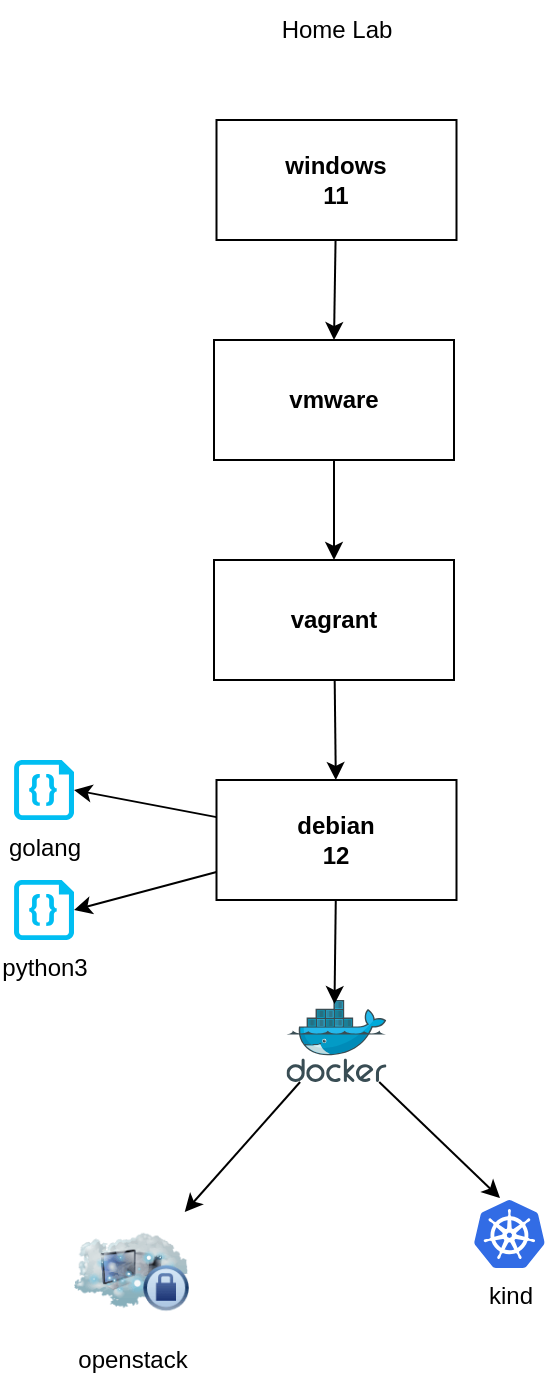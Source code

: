 <mxfile>
    <diagram id="ab5PH385OeXA3uQxxsaM" name="Page-1">
        <mxGraphModel dx="1143" dy="549" grid="1" gridSize="10" guides="1" tooltips="1" connect="1" arrows="1" fold="1" page="1" pageScale="1" pageWidth="850" pageHeight="1100" math="0" shadow="0">
            <root>
                <mxCell id="0"/>
                <mxCell id="1" parent="0"/>
                <mxCell id="9" value="" style="edgeStyle=none;html=1;" parent="1" source="3" target="8" edge="1">
                    <mxGeometry relative="1" as="geometry"/>
                </mxCell>
                <mxCell id="3" value="vmware" style="rounded=0;whiteSpace=wrap;html=1;fontStyle=1" parent="1" vertex="1">
                    <mxGeometry x="350" y="190" width="120" height="60" as="geometry"/>
                </mxCell>
                <mxCell id="5" style="edgeStyle=none;html=1;entryX=0.5;entryY=0;entryDx=0;entryDy=0;" parent="1" source="4" target="3" edge="1">
                    <mxGeometry relative="1" as="geometry"/>
                </mxCell>
                <mxCell id="4" value="windows&lt;div&gt;11&lt;/div&gt;" style="rounded=0;whiteSpace=wrap;html=1;fontStyle=1" parent="1" vertex="1">
                    <mxGeometry x="351.25" y="80" width="120" height="60" as="geometry"/>
                </mxCell>
                <mxCell id="11" value="" style="edgeStyle=none;html=1;" parent="1" source="8" target="10" edge="1">
                    <mxGeometry relative="1" as="geometry"/>
                </mxCell>
                <mxCell id="8" value="vagrant" style="rounded=0;whiteSpace=wrap;html=1;fontStyle=1" parent="1" vertex="1">
                    <mxGeometry x="350" y="300" width="120" height="60" as="geometry"/>
                </mxCell>
                <mxCell id="10" value="debian&lt;div&gt;12&lt;/div&gt;" style="rounded=0;whiteSpace=wrap;html=1;fontStyle=1" parent="1" vertex="1">
                    <mxGeometry x="351.25" y="410" width="120" height="60" as="geometry"/>
                </mxCell>
                <mxCell id="13" value="golang&lt;div&gt;&lt;br&gt;&lt;/div&gt;" style="verticalLabelPosition=bottom;html=1;verticalAlign=top;align=center;strokeColor=none;fillColor=#00BEF2;shape=mxgraph.azure.code_file;pointerEvents=1;" parent="1" vertex="1">
                    <mxGeometry x="250" y="400" width="30" height="30" as="geometry"/>
                </mxCell>
                <mxCell id="14" style="edgeStyle=none;html=1;entryX=1;entryY=0.5;entryDx=0;entryDy=0;entryPerimeter=0;" parent="1" source="10" target="13" edge="1">
                    <mxGeometry relative="1" as="geometry"/>
                </mxCell>
                <mxCell id="15" value="openstack" style="image;html=1;image=img/lib/clip_art/networking/Cloud_Computer_Private_128x128.png" parent="1" vertex="1">
                    <mxGeometry x="280" y="626" width="57.5" height="60" as="geometry"/>
                </mxCell>
                <mxCell id="17" value="&lt;div&gt;python3&lt;/div&gt;&lt;div&gt;&lt;br&gt;&lt;/div&gt;" style="verticalLabelPosition=bottom;html=1;verticalAlign=top;align=center;strokeColor=none;fillColor=#00BEF2;shape=mxgraph.azure.code_file;pointerEvents=1;" parent="1" vertex="1">
                    <mxGeometry x="250" y="460" width="30" height="30" as="geometry"/>
                </mxCell>
                <mxCell id="18" style="edgeStyle=none;html=1;entryX=1;entryY=0.5;entryDx=0;entryDy=0;entryPerimeter=0;" parent="1" source="10" target="17" edge="1">
                    <mxGeometry relative="1" as="geometry"/>
                </mxCell>
                <mxCell id="23" style="edgeStyle=none;html=1;" parent="1" source="19" target="15" edge="1">
                    <mxGeometry relative="1" as="geometry"/>
                </mxCell>
                <mxCell id="19" value="" style="image;sketch=0;aspect=fixed;html=1;points=[];align=center;fontSize=12;image=img/lib/mscae/Docker.svg;" parent="1" vertex="1">
                    <mxGeometry x="386.25" y="520" width="50" height="41" as="geometry"/>
                </mxCell>
                <mxCell id="21" value="kind&lt;div&gt;&lt;br&gt;&lt;/div&gt;" style="image;sketch=0;aspect=fixed;html=1;points=[];align=center;fontSize=12;image=img/lib/mscae/Kubernetes.svg;" parent="1" vertex="1">
                    <mxGeometry x="480" y="620" width="35.42" height="34" as="geometry"/>
                </mxCell>
                <mxCell id="22" style="edgeStyle=none;html=1;entryX=0.48;entryY=0.049;entryDx=0;entryDy=0;entryPerimeter=0;" parent="1" source="10" target="19" edge="1">
                    <mxGeometry relative="1" as="geometry"/>
                </mxCell>
                <mxCell id="25" style="edgeStyle=none;html=1;entryX=0.367;entryY=-0.029;entryDx=0;entryDy=0;entryPerimeter=0;" parent="1" source="19" target="21" edge="1">
                    <mxGeometry relative="1" as="geometry"/>
                </mxCell>
                <mxCell id="26" value="Home Lab" style="text;html=1;align=center;verticalAlign=middle;resizable=0;points=[];autosize=1;strokeColor=none;fillColor=none;" parent="1" vertex="1">
                    <mxGeometry x="371.25" y="20" width="80" height="30" as="geometry"/>
                </mxCell>
            </root>
        </mxGraphModel>
    </diagram>
</mxfile>